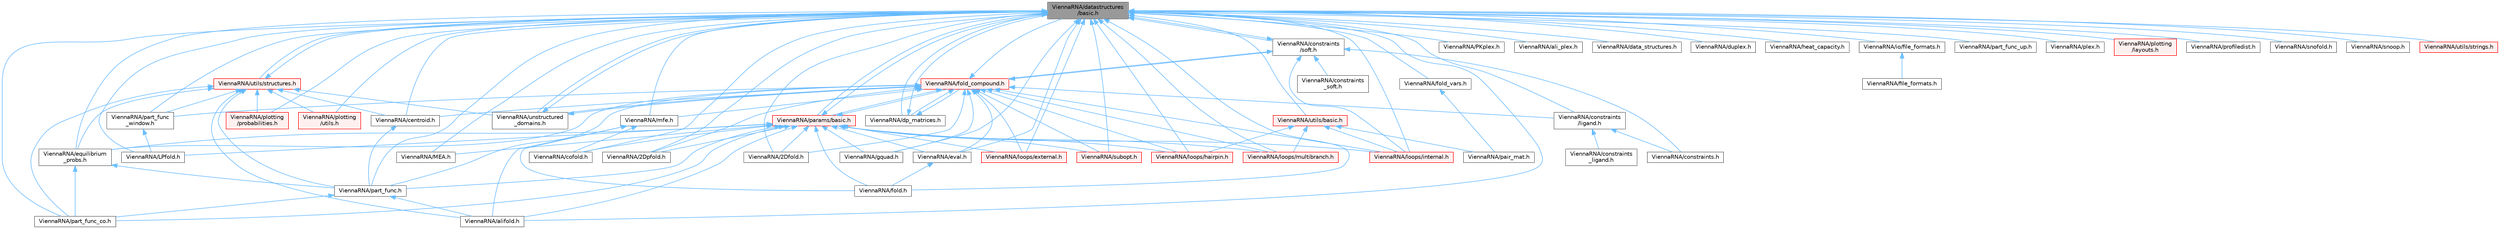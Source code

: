 digraph "ViennaRNA/datastructures/basic.h"
{
 // INTERACTIVE_SVG=YES
 // LATEX_PDF_SIZE
  bgcolor="transparent";
  edge [fontname=Helvetica,fontsize=10,labelfontname=Helvetica,labelfontsize=10];
  node [fontname=Helvetica,fontsize=10,shape=box,height=0.2,width=0.4];
  Node1 [label="ViennaRNA/datastructures\l/basic.h",height=0.2,width=0.4,color="gray40", fillcolor="grey60", style="filled", fontcolor="black",tooltip="Various data structures and pre-processor macros."];
  Node1 -> Node2 [dir="back",color="steelblue1",style="solid"];
  Node2 [label="ViennaRNA/2Dfold.h",height=0.2,width=0.4,color="grey40", fillcolor="white", style="filled",URL="$2Dfold_8h.html",tooltip="MFE structures for base pair distance classes."];
  Node1 -> Node3 [dir="back",color="steelblue1",style="solid"];
  Node3 [label="ViennaRNA/2Dpfold.h",height=0.2,width=0.4,color="grey40", fillcolor="white", style="filled",URL="$2Dpfold_8h.html",tooltip="Partition function implementations for base pair distance classes."];
  Node1 -> Node4 [dir="back",color="steelblue1",style="solid"];
  Node4 [label="ViennaRNA/LPfold.h",height=0.2,width=0.4,color="grey40", fillcolor="white", style="filled",URL="$LPfold_8h.html",tooltip="Partition function and equilibrium probability implementation for the sliding window algorithm."];
  Node1 -> Node5 [dir="back",color="steelblue1",style="solid"];
  Node5 [label="ViennaRNA/MEA.h",height=0.2,width=0.4,color="grey40", fillcolor="white", style="filled",URL="$MEA_8h.html",tooltip="Computes a MEA (maximum expected accuracy) structure."];
  Node1 -> Node6 [dir="back",color="steelblue1",style="solid"];
  Node6 [label="ViennaRNA/PKplex.h",height=0.2,width=0.4,color="grey40", fillcolor="white", style="filled",URL="$PKplex_8h_source.html",tooltip=" "];
  Node1 -> Node7 [dir="back",color="steelblue1",style="solid"];
  Node7 [label="ViennaRNA/ali_plex.h",height=0.2,width=0.4,color="grey40", fillcolor="white", style="filled",URL="$ali__plex_8h_source.html",tooltip=" "];
  Node1 -> Node8 [dir="back",color="steelblue1",style="solid"];
  Node8 [label="ViennaRNA/alifold.h",height=0.2,width=0.4,color="grey40", fillcolor="white", style="filled",URL="$alifold_8h.html",tooltip="Functions for comparative structure prediction using RNA sequence alignments."];
  Node1 -> Node9 [dir="back",color="steelblue1",style="solid"];
  Node9 [label="ViennaRNA/centroid.h",height=0.2,width=0.4,color="grey40", fillcolor="white", style="filled",URL="$centroid_8h.html",tooltip="Centroid structure computation."];
  Node9 -> Node10 [dir="back",color="steelblue1",style="solid"];
  Node10 [label="ViennaRNA/part_func.h",height=0.2,width=0.4,color="grey40", fillcolor="white", style="filled",URL="$part__func_8h.html",tooltip="Partition function implementations."];
  Node10 -> Node8 [dir="back",color="steelblue1",style="solid"];
  Node10 -> Node11 [dir="back",color="steelblue1",style="solid"];
  Node11 [label="ViennaRNA/part_func_co.h",height=0.2,width=0.4,color="grey40", fillcolor="white", style="filled",URL="$part__func__co_8h.html",tooltip="Partition function for two RNA sequences."];
  Node1 -> Node12 [dir="back",color="steelblue1",style="solid"];
  Node12 [label="ViennaRNA/cofold.h",height=0.2,width=0.4,color="grey40", fillcolor="white", style="filled",URL="$cofold_8h.html",tooltip="MFE implementations for RNA-RNA interaction."];
  Node1 -> Node13 [dir="back",color="steelblue1",style="solid"];
  Node13 [label="ViennaRNA/constraints\l/ligand.h",height=0.2,width=0.4,color="grey40", fillcolor="white", style="filled",URL="$ligand_8h.html",tooltip="Functions for incorporation of ligands binding to hairpin and interior loop motifs using the soft con..."];
  Node13 -> Node14 [dir="back",color="steelblue1",style="solid"];
  Node14 [label="ViennaRNA/constraints.h",height=0.2,width=0.4,color="grey40", fillcolor="white", style="filled",URL="$constraints_8h.html",tooltip="Use ViennaRNA/constraints/basic.h instead."];
  Node13 -> Node15 [dir="back",color="steelblue1",style="solid"];
  Node15 [label="ViennaRNA/constraints\l_ligand.h",height=0.2,width=0.4,color="grey40", fillcolor="white", style="filled",URL="$constraints__ligand_8h.html",tooltip="Use ViennaRNA/constraints/ligand.h instead."];
  Node1 -> Node16 [dir="back",color="steelblue1",style="solid"];
  Node16 [label="ViennaRNA/constraints\l/soft.h",height=0.2,width=0.4,color="grey40", fillcolor="white", style="filled",URL="$soft_8h.html",tooltip="Functions and data structures for secondary structure soft constraints."];
  Node16 -> Node14 [dir="back",color="steelblue1",style="solid"];
  Node16 -> Node17 [dir="back",color="steelblue1",style="solid"];
  Node17 [label="ViennaRNA/constraints\l_soft.h",height=0.2,width=0.4,color="grey40", fillcolor="white", style="filled",URL="$constraints__soft_8h.html",tooltip="Use ViennaRNA/constraints/soft.h instead."];
  Node16 -> Node1 [dir="back",color="steelblue1",style="solid"];
  Node16 -> Node18 [dir="back",color="steelblue1",style="solid"];
  Node18 [label="ViennaRNA/fold_compound.h",height=0.2,width=0.4,color="red", fillcolor="#FFF0F0", style="filled",URL="$fold__compound_8h.html",tooltip="The Basic Fold Compound API."];
  Node18 -> Node2 [dir="back",color="steelblue1",style="solid"];
  Node18 -> Node3 [dir="back",color="steelblue1",style="solid"];
  Node18 -> Node9 [dir="back",color="steelblue1",style="solid"];
  Node18 -> Node13 [dir="back",color="steelblue1",style="solid"];
  Node18 -> Node16 [dir="back",color="steelblue1",style="solid"];
  Node18 -> Node1 [dir="back",color="steelblue1",style="solid"];
  Node18 -> Node33 [dir="back",color="steelblue1",style="solid"];
  Node33 [label="ViennaRNA/dp_matrices.h",height=0.2,width=0.4,color="grey40", fillcolor="white", style="filled",URL="$dp__matrices_8h.html",tooltip="Functions to deal with standard dynamic programming (DP) matrices."];
  Node33 -> Node1 [dir="back",color="steelblue1",style="solid"];
  Node33 -> Node18 [dir="back",color="steelblue1",style="solid"];
  Node18 -> Node34 [dir="back",color="steelblue1",style="solid"];
  Node34 [label="ViennaRNA/equilibrium\l_probs.h",height=0.2,width=0.4,color="grey40", fillcolor="white", style="filled",URL="$equilibrium__probs_8h.html",tooltip="Equilibrium Probability implementations."];
  Node34 -> Node10 [dir="back",color="steelblue1",style="solid"];
  Node34 -> Node11 [dir="back",color="steelblue1",style="solid"];
  Node18 -> Node35 [dir="back",color="steelblue1",style="solid"];
  Node35 [label="ViennaRNA/eval.h",height=0.2,width=0.4,color="grey40", fillcolor="white", style="filled",URL="$eval_8h.html",tooltip="Functions and variables related to energy evaluation of sequence/structure pairs."];
  Node35 -> Node36 [dir="back",color="steelblue1",style="solid"];
  Node36 [label="ViennaRNA/fold.h",height=0.2,width=0.4,color="grey40", fillcolor="white", style="filled",URL="$fold_8h.html",tooltip="MFE calculations for single RNA sequences."];
  Node18 -> Node37 [dir="back",color="steelblue1",style="solid"];
  Node37 [label="ViennaRNA/gquad.h",height=0.2,width=0.4,color="grey40", fillcolor="white", style="filled",URL="$gquad_8h.html",tooltip="G-quadruplexes."];
  Node18 -> Node46 [dir="back",color="steelblue1",style="solid"];
  Node46 [label="ViennaRNA/loops/external.h",height=0.2,width=0.4,color="red", fillcolor="#FFF0F0", style="filled",URL="$external_8h.html",tooltip="Energy evaluation of exterior loops for MFE and partition function calculations."];
  Node18 -> Node48 [dir="back",color="steelblue1",style="solid"];
  Node48 [label="ViennaRNA/loops/hairpin.h",height=0.2,width=0.4,color="red", fillcolor="#FFF0F0", style="filled",URL="$hairpin_8h.html",tooltip="Energy evaluation of hairpin loops for MFE and partition function calculations."];
  Node18 -> Node29 [dir="back",color="steelblue1",style="solid"];
  Node29 [label="ViennaRNA/loops/internal.h",height=0.2,width=0.4,color="red", fillcolor="#FFF0F0", style="filled",URL="$internal_8h.html",tooltip="Energy evaluation of interior loops for MFE and partition function calculations."];
  Node18 -> Node50 [dir="back",color="steelblue1",style="solid"];
  Node50 [label="ViennaRNA/loops/multibranch.h",height=0.2,width=0.4,color="red", fillcolor="#FFF0F0", style="filled",URL="$multibranch_8h.html",tooltip="Energy evaluation of multibranch loops for MFE and partition function calculations."];
  Node18 -> Node52 [dir="back",color="steelblue1",style="solid"];
  Node52 [label="ViennaRNA/mfe.h",height=0.2,width=0.4,color="grey40", fillcolor="white", style="filled",URL="$mfe_8h.html",tooltip="Compute Minimum Free energy (MFE) and backtrace corresponding secondary structures from RNA sequence ..."];
  Node52 -> Node8 [dir="back",color="steelblue1",style="solid"];
  Node52 -> Node12 [dir="back",color="steelblue1",style="solid"];
  Node52 -> Node36 [dir="back",color="steelblue1",style="solid"];
  Node18 -> Node56 [dir="back",color="steelblue1",style="solid"];
  Node56 [label="ViennaRNA/params/basic.h",height=0.2,width=0.4,color="red", fillcolor="#FFF0F0", style="filled",URL="$params_2basic_8h.html",tooltip="Functions to deal with sets of energy parameters."];
  Node56 -> Node2 [dir="back",color="steelblue1",style="solid"];
  Node56 -> Node3 [dir="back",color="steelblue1",style="solid"];
  Node56 -> Node4 [dir="back",color="steelblue1",style="solid"];
  Node56 -> Node5 [dir="back",color="steelblue1",style="solid"];
  Node56 -> Node8 [dir="back",color="steelblue1",style="solid"];
  Node56 -> Node12 [dir="back",color="steelblue1",style="solid"];
  Node56 -> Node1 [dir="back",color="steelblue1",style="solid"];
  Node56 -> Node34 [dir="back",color="steelblue1",style="solid"];
  Node56 -> Node35 [dir="back",color="steelblue1",style="solid"];
  Node56 -> Node36 [dir="back",color="steelblue1",style="solid"];
  Node56 -> Node18 [dir="back",color="steelblue1",style="solid"];
  Node56 -> Node37 [dir="back",color="steelblue1",style="solid"];
  Node56 -> Node46 [dir="back",color="steelblue1",style="solid"];
  Node56 -> Node48 [dir="back",color="steelblue1",style="solid"];
  Node56 -> Node29 [dir="back",color="steelblue1",style="solid"];
  Node56 -> Node50 [dir="back",color="steelblue1",style="solid"];
  Node56 -> Node10 [dir="back",color="steelblue1",style="solid"];
  Node56 -> Node11 [dir="back",color="steelblue1",style="solid"];
  Node56 -> Node59 [dir="back",color="steelblue1",style="solid"];
  Node59 [label="ViennaRNA/subopt.h",height=0.2,width=0.4,color="red", fillcolor="#FFF0F0", style="filled",URL="$subopt_8h.html",tooltip="RNAsubopt and density of states declarations."];
  Node18 -> Node10 [dir="back",color="steelblue1",style="solid"];
  Node18 -> Node61 [dir="back",color="steelblue1",style="solid"];
  Node61 [label="ViennaRNA/part_func\l_window.h",height=0.2,width=0.4,color="grey40", fillcolor="white", style="filled",URL="$part__func__window_8h.html",tooltip="Partition function and equilibrium probability implementation for the sliding window algorithm."];
  Node61 -> Node4 [dir="back",color="steelblue1",style="solid"];
  Node18 -> Node59 [dir="back",color="steelblue1",style="solid"];
  Node18 -> Node66 [dir="back",color="steelblue1",style="solid"];
  Node66 [label="ViennaRNA/unstructured\l_domains.h",height=0.2,width=0.4,color="grey40", fillcolor="white", style="filled",URL="$unstructured__domains_8h.html",tooltip="Functions to modify unstructured domains, e.g. to incorporate ligands binding to unpaired stretches."];
  Node66 -> Node1 [dir="back",color="steelblue1",style="solid"];
  Node66 -> Node18 [dir="back",color="steelblue1",style="solid"];
  Node16 -> Node29 [dir="back",color="steelblue1",style="solid"];
  Node1 -> Node69 [dir="back",color="steelblue1",style="solid"];
  Node69 [label="ViennaRNA/data_structures.h",height=0.2,width=0.4,color="grey40", fillcolor="white", style="filled",URL="$data__structures_8h.html",tooltip="Use ViennaRNA/datastructures/basic.h instead."];
  Node1 -> Node33 [dir="back",color="steelblue1",style="solid"];
  Node1 -> Node70 [dir="back",color="steelblue1",style="solid"];
  Node70 [label="ViennaRNA/duplex.h",height=0.2,width=0.4,color="grey40", fillcolor="white", style="filled",URL="$duplex_8h.html",tooltip="Functions for simple RNA-RNA duplex interactions."];
  Node1 -> Node34 [dir="back",color="steelblue1",style="solid"];
  Node1 -> Node35 [dir="back",color="steelblue1",style="solid"];
  Node1 -> Node36 [dir="back",color="steelblue1",style="solid"];
  Node1 -> Node71 [dir="back",color="steelblue1",style="solid"];
  Node71 [label="ViennaRNA/fold_vars.h",height=0.2,width=0.4,color="grey40", fillcolor="white", style="filled",URL="$fold__vars_8h.html",tooltip="Here all all declarations of the global variables used throughout RNAlib."];
  Node71 -> Node72 [dir="back",color="steelblue1",style="solid"];
  Node72 [label="ViennaRNA/pair_mat.h",height=0.2,width=0.4,color="grey40", fillcolor="white", style="filled",URL="$pair__mat_8h_source.html",tooltip=" "];
  Node1 -> Node37 [dir="back",color="steelblue1",style="solid"];
  Node1 -> Node73 [dir="back",color="steelblue1",style="solid"];
  Node73 [label="ViennaRNA/heat_capacity.h",height=0.2,width=0.4,color="grey40", fillcolor="white", style="filled",URL="$heat__capacity_8h.html",tooltip="Compute heat capacity for an RNA."];
  Node1 -> Node74 [dir="back",color="steelblue1",style="solid"];
  Node74 [label="ViennaRNA/io/file_formats.h",height=0.2,width=0.4,color="grey40", fillcolor="white", style="filled",URL="$io_2file__formats_8h.html",tooltip="Read and write different file formats for RNA sequences, structures."];
  Node74 -> Node75 [dir="back",color="steelblue1",style="solid"];
  Node75 [label="ViennaRNA/file_formats.h",height=0.2,width=0.4,color="grey40", fillcolor="white", style="filled",URL="$file__formats_8h.html",tooltip="Use ViennaRNA/io/file_formats.h instead."];
  Node1 -> Node46 [dir="back",color="steelblue1",style="solid"];
  Node1 -> Node48 [dir="back",color="steelblue1",style="solid"];
  Node1 -> Node29 [dir="back",color="steelblue1",style="solid"];
  Node1 -> Node50 [dir="back",color="steelblue1",style="solid"];
  Node1 -> Node52 [dir="back",color="steelblue1",style="solid"];
  Node1 -> Node56 [dir="back",color="steelblue1",style="solid"];
  Node1 -> Node10 [dir="back",color="steelblue1",style="solid"];
  Node1 -> Node11 [dir="back",color="steelblue1",style="solid"];
  Node1 -> Node76 [dir="back",color="steelblue1",style="solid"];
  Node76 [label="ViennaRNA/part_func_up.h",height=0.2,width=0.4,color="grey40", fillcolor="white", style="filled",URL="$part__func__up_8h.html",tooltip="Implementations for accessibility and RNA-RNA interaction as a stepwise process."];
  Node1 -> Node61 [dir="back",color="steelblue1",style="solid"];
  Node1 -> Node77 [dir="back",color="steelblue1",style="solid"];
  Node77 [label="ViennaRNA/plex.h",height=0.2,width=0.4,color="grey40", fillcolor="white", style="filled",URL="$plex_8h_source.html",tooltip=" "];
  Node1 -> Node78 [dir="back",color="steelblue1",style="solid"];
  Node78 [label="ViennaRNA/plotting\l/layouts.h",height=0.2,width=0.4,color="red", fillcolor="#FFF0F0", style="filled",URL="$layouts_8h.html",tooltip="Secondary structure plot layout algorithms."];
  Node1 -> Node83 [dir="back",color="steelblue1",style="solid"];
  Node83 [label="ViennaRNA/plotting\l/probabilities.h",height=0.2,width=0.4,color="red", fillcolor="#FFF0F0", style="filled",URL="$probabilities_8h.html",tooltip="Various functions for plotting RNA secondary structures, dot-plots and other visualizations."];
  Node1 -> Node84 [dir="back",color="steelblue1",style="solid"];
  Node84 [label="ViennaRNA/plotting\l/utils.h",height=0.2,width=0.4,color="red", fillcolor="#FFF0F0", style="filled",URL="$plotting_2utils_8h.html",tooltip="Various utilities to assist in plotting secondary structures and consensus structures."];
  Node1 -> Node86 [dir="back",color="steelblue1",style="solid"];
  Node86 [label="ViennaRNA/profiledist.h",height=0.2,width=0.4,color="grey40", fillcolor="white", style="filled",URL="$profiledist_8h.html",tooltip=" "];
  Node1 -> Node87 [dir="back",color="steelblue1",style="solid"];
  Node87 [label="ViennaRNA/snofold.h",height=0.2,width=0.4,color="grey40", fillcolor="white", style="filled",URL="$snofold_8h_source.html",tooltip=" "];
  Node1 -> Node88 [dir="back",color="steelblue1",style="solid"];
  Node88 [label="ViennaRNA/snoop.h",height=0.2,width=0.4,color="grey40", fillcolor="white", style="filled",URL="$snoop_8h_source.html",tooltip=" "];
  Node1 -> Node59 [dir="back",color="steelblue1",style="solid"];
  Node1 -> Node66 [dir="back",color="steelblue1",style="solid"];
  Node1 -> Node89 [dir="back",color="steelblue1",style="solid"];
  Node89 [label="ViennaRNA/utils/basic.h",height=0.2,width=0.4,color="red", fillcolor="#FFF0F0", style="filled",URL="$utils_2basic_8h.html",tooltip="General utility- and helper-functions used throughout the ViennaRNA Package."];
  Node89 -> Node48 [dir="back",color="steelblue1",style="solid"];
  Node89 -> Node29 [dir="back",color="steelblue1",style="solid"];
  Node89 -> Node50 [dir="back",color="steelblue1",style="solid"];
  Node89 -> Node72 [dir="back",color="steelblue1",style="solid"];
  Node1 -> Node91 [dir="back",color="steelblue1",style="solid"];
  Node91 [label="ViennaRNA/utils/strings.h",height=0.2,width=0.4,color="red", fillcolor="#FFF0F0", style="filled",URL="$strings_8h.html",tooltip="General utility- and helper-functions for RNA sequence and structure strings used throughout the Vien..."];
  Node1 -> Node93 [dir="back",color="steelblue1",style="solid"];
  Node93 [label="ViennaRNA/utils/structures.h",height=0.2,width=0.4,color="red", fillcolor="#FFF0F0", style="filled",URL="$utils_2structures_8h.html",tooltip="Various utility- and helper-functions for secondary structure parsing, converting,..."];
  Node93 -> Node8 [dir="back",color="steelblue1",style="solid"];
  Node93 -> Node9 [dir="back",color="steelblue1",style="solid"];
  Node93 -> Node1 [dir="back",color="steelblue1",style="solid"];
  Node93 -> Node34 [dir="back",color="steelblue1",style="solid"];
  Node93 -> Node10 [dir="back",color="steelblue1",style="solid"];
  Node93 -> Node11 [dir="back",color="steelblue1",style="solid"];
  Node93 -> Node61 [dir="back",color="steelblue1",style="solid"];
  Node93 -> Node83 [dir="back",color="steelblue1",style="solid"];
  Node93 -> Node84 [dir="back",color="steelblue1",style="solid"];
  Node93 -> Node66 [dir="back",color="steelblue1",style="solid"];
}
